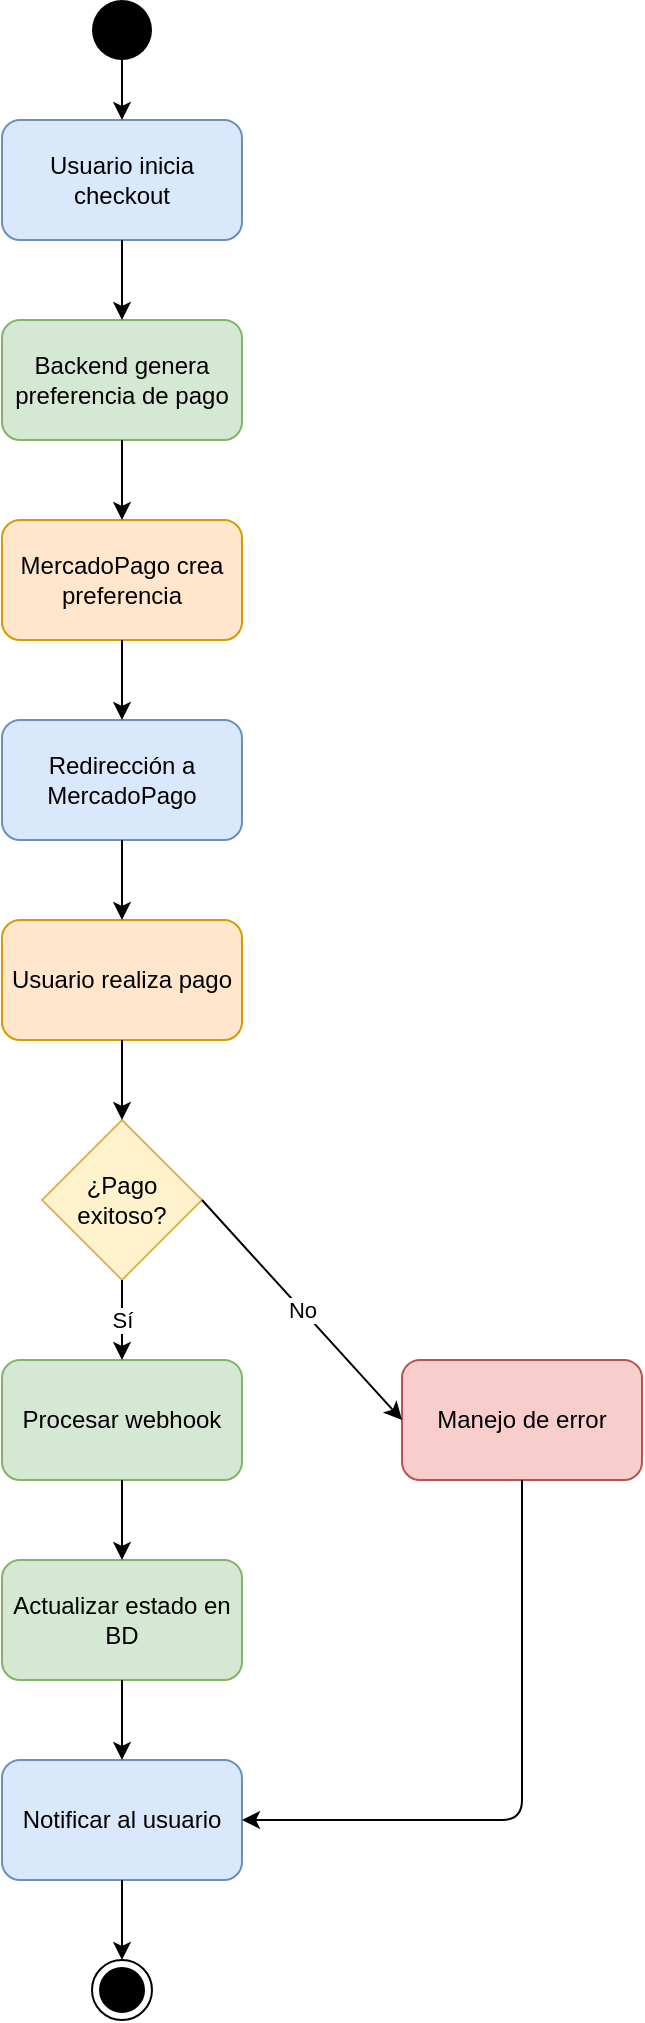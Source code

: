 <?xml version="1.0" encoding="UTF-8"?>
<mxfile version="21.6.1" type="device">
  <diagram name="Payment Process Activity Diagram" id="payment_flow_detailed">
    <mxGraphModel dx="1422" dy="798" grid="1" gridSize="10" guides="1" tooltips="1" connect="1" arrows="1" fold="1" page="1" pageScale="1" pageWidth="827" pageHeight="1169" math="0" shadow="0">
      <root>
        <mxCell id="0"/>
        <mxCell id="1" parent="0"/>
        
        <!-- Start node -->
        <mxCell id="start" value="" style="ellipse;fillColor=#000000;strokeColor=none;aspect=fixed;" vertex="1" parent="1">
          <mxGeometry x="389" y="20" width="30" height="30" as="geometry"/>
        </mxCell>

        <!-- Frontend Activities -->
        <mxCell id="frontend_init" value="Usuario inicia checkout" style="rounded=1;whiteSpace=wrap;html=1;fillColor=#dae8fc;strokeColor=#6c8ebf" vertex="1" parent="1">
          <mxGeometry x="344" y="80" width="120" height="60" as="geometry"/>
        </mxCell>
        
        <!-- Backend Activities -->
        <mxCell id="backend_preference" value="Backend genera preferencia de pago" style="rounded=1;whiteSpace=wrap;html=1;fillColor=#d5e8d4;strokeColor=#82b366" vertex="1" parent="1">
          <mxGeometry x="344" y="180" width="120" height="60" as="geometry"/>
        </mxCell>

        <!-- MercadoPago Integration -->
        <mxCell id="mp_create_preference" value="MercadoPago crea preferencia" style="rounded=1;whiteSpace=wrap;html=1;fillColor=#ffe6cc;strokeColor=#d79b00" vertex="1" parent="1">
          <mxGeometry x="344" y="280" width="120" height="60" as="geometry"/>
        </mxCell>

        <!-- User Redirection -->
        <mxCell id="redirect_user" value="Redirección a MercadoPago" style="rounded=1;whiteSpace=wrap;html=1;fillColor=#dae8fc;strokeColor=#6c8ebf" vertex="1" parent="1">
          <mxGeometry x="344" y="380" width="120" height="60" as="geometry"/>
        </mxCell>

        <!-- Payment Process -->
        <mxCell id="payment_process" value="Usuario realiza pago" style="rounded=1;whiteSpace=wrap;html=1;fillColor=#ffe6cc;strokeColor=#d79b00" vertex="1" parent="1">
          <mxGeometry x="344" y="480" width="120" height="60" as="geometry"/>
        </mxCell>

        <!-- Decision Node -->
        <mxCell id="payment_success" value="¿Pago exitoso?" style="rhombus;whiteSpace=wrap;html=1;fillColor=#fff2cc;strokeColor=#d6b656" vertex="1" parent="1">
          <mxGeometry x="364" y="580" width="80" height="80" as="geometry"/>
        </mxCell>

        <!-- Webhook Processing -->
        <mxCell id="webhook_processing" value="Procesar webhook" style="rounded=1;whiteSpace=wrap;html=1;fillColor=#d5e8d4;strokeColor=#82b366" vertex="1" parent="1">
          <mxGeometry x="344" y="700" width="120" height="60" as="geometry"/>
        </mxCell>

        <!-- Database Update -->
        <mxCell id="db_update" value="Actualizar estado en BD" style="rounded=1;whiteSpace=wrap;html=1;fillColor=#d5e8d4;strokeColor=#82b366" vertex="1" parent="1">
          <mxGeometry x="344" y="800" width="120" height="60" as="geometry"/>
        </mxCell>

        <!-- User Notification -->
        <mxCell id="notify_user" value="Notificar al usuario" style="rounded=1;whiteSpace=wrap;html=1;fillColor=#dae8fc;strokeColor=#6c8ebf" vertex="1" parent="1">
          <mxGeometry x="344" y="900" width="120" height="60" as="geometry"/>
        </mxCell>

        <!-- Error Handling -->
        <mxCell id="error_handling" value="Manejo de error" style="rounded=1;whiteSpace=wrap;html=1;fillColor=#f8cecc;strokeColor=#b85450" vertex="1" parent="1">
          <mxGeometry x="544" y="700" width="120" height="60" as="geometry"/>
        </mxCell>

        <!-- End Node -->
        <mxCell id="end" value="" style="ellipse;html=1;shape=endState;fillColor=#000000;strokeColor=#000000" vertex="1" parent="1">
          <mxGeometry x="389" y="1000" width="30" height="30" as="geometry"/>
        </mxCell>

        <!-- Connections -->
        <mxCell id="conn_1" value="" style="endArrow=classic;html=1;exitX=0.5;exitY=1;entryX=0.5;entryY=0;" edge="1" parent="1" source="start" target="frontend_init">
          <mxGeometry relative="1" as="geometry"/>
        </mxCell>

        <mxCell id="conn_2" value="" style="endArrow=classic;html=1;exitX=0.5;exitY=1;entryX=0.5;entryY=0;" edge="1" parent="1" source="frontend_init" target="backend_preference">
          <mxGeometry relative="1" as="geometry"/>
        </mxCell>

        <mxCell id="conn_3" value="" style="endArrow=classic;html=1;exitX=0.5;exitY=1;entryX=0.5;entryY=0;" edge="1" parent="1" source="backend_preference" target="mp_create_preference">
          <mxGeometry relative="1" as="geometry"/>
        </mxCell>

        <mxCell id="conn_4" value="" style="endArrow=classic;html=1;exitX=0.5;exitY=1;entryX=0.5;entryY=0;" edge="1" parent="1" source="mp_create_preference" target="redirect_user">
          <mxGeometry relative="1" as="geometry"/>
        </mxCell>

        <mxCell id="conn_5" value="" style="endArrow=classic;html=1;exitX=0.5;exitY=1;entryX=0.5;entryY=0;" edge="1" parent="1" source="redirect_user" target="payment_process">
          <mxGeometry relative="1" as="geometry"/>
        </mxCell>

        <mxCell id="conn_6" value="" style="endArrow=classic;html=1;exitX=0.5;exitY=1;entryX=0.5;entryY=0;" edge="1" parent="1" source="payment_process" target="payment_success">
          <mxGeometry relative="1" as="geometry"/>
        </mxCell>

        <mxCell id="conn_7" value="Sí" style="endArrow=classic;html=1;exitX=0.5;exitY=1;entryX=0.5;entryY=0;" edge="1" parent="1" source="payment_success" target="webhook_processing">
          <mxGeometry relative="1" as="geometry"/>
        </mxCell>

        <mxCell id="conn_8" value="No" style="endArrow=classic;html=1;exitX=1;exitY=0.5;entryX=0;entryY=0.5;" edge="1" parent="1" source="payment_success" target="error_handling">
          <mxGeometry relative="1" as="geometry"/>
        </mxCell>

        <mxCell id="conn_9" value="" style="endArrow=classic;html=1;exitX=0.5;exitY=1;entryX=0.5;entryY=0;" edge="1" parent="1" source="webhook_processing" target="db_update">
          <mxGeometry relative="1" as="geometry"/>
        </mxCell>

        <mxCell id="conn_10" value="" style="endArrow=classic;html=1;exitX=0.5;exitY=1;entryX=0.5;entryY=0;" edge="1" parent="1" source="db_update" target="notify_user">
          <mxGeometry relative="1" as="geometry"/>
        </mxCell>

        <mxCell id="conn_11" value="" style="endArrow=classic;html=1;exitX=0.5;exitY=1;entryX=0.5;entryY=0;" edge="1" parent="1" source="notify_user" target="end">
          <mxGeometry relative="1" as="geometry"/>
        </mxCell>

        <mxCell id="conn_12" value="" style="endArrow=classic;html=1;exitX=0.5;exitY=1;entryX=1;entryY=0.5;" edge="1" parent="1" source="error_handling" target="notify_user">
          <mxGeometry relative="1" as="geometry">
            <Array as="points">
              <mxPoint x="604" y="930"/>
            </Array>
          </mxGeometry>
        </mxCell>

      </root>
    </mxGraphModel>
  </diagram>
</mxfile>

